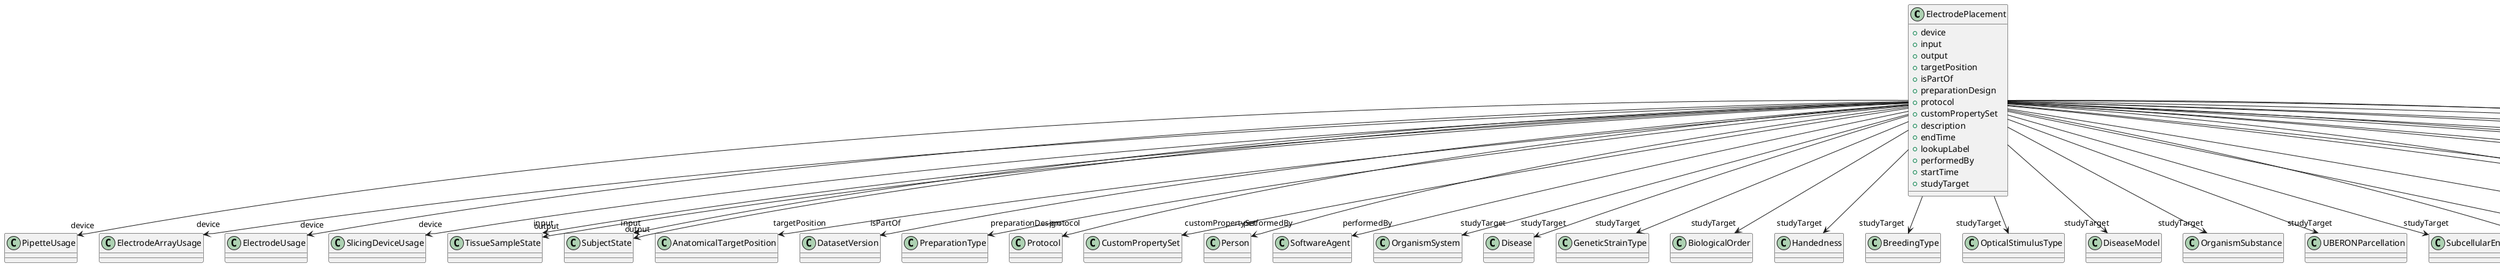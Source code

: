 @startuml
class ElectrodePlacement {
+device
+input
+output
+targetPosition
+isPartOf
+preparationDesign
+protocol
+customPropertySet
+description
+endTime
+lookupLabel
+performedBy
+startTime
+studyTarget

}
ElectrodePlacement -d-> "device" PipetteUsage
ElectrodePlacement -d-> "device" ElectrodeArrayUsage
ElectrodePlacement -d-> "device" ElectrodeUsage
ElectrodePlacement -d-> "device" SlicingDeviceUsage
ElectrodePlacement -d-> "input" TissueSampleState
ElectrodePlacement -d-> "input" SubjectState
ElectrodePlacement -d-> "output" TissueSampleState
ElectrodePlacement -d-> "output" SubjectState
ElectrodePlacement -d-> "targetPosition" AnatomicalTargetPosition
ElectrodePlacement -d-> "isPartOf" DatasetVersion
ElectrodePlacement -d-> "preparationDesign" PreparationType
ElectrodePlacement -d-> "protocol" Protocol
ElectrodePlacement -d-> "customPropertySet" CustomPropertySet
ElectrodePlacement -d-> "performedBy" Person
ElectrodePlacement -d-> "performedBy" SoftwareAgent
ElectrodePlacement -d-> "studyTarget" OrganismSystem
ElectrodePlacement -d-> "studyTarget" Disease
ElectrodePlacement -d-> "studyTarget" GeneticStrainType
ElectrodePlacement -d-> "studyTarget" BiologicalOrder
ElectrodePlacement -d-> "studyTarget" Handedness
ElectrodePlacement -d-> "studyTarget" BreedingType
ElectrodePlacement -d-> "studyTarget" OpticalStimulusType
ElectrodePlacement -d-> "studyTarget" DiseaseModel
ElectrodePlacement -d-> "studyTarget" OrganismSubstance
ElectrodePlacement -d-> "studyTarget" UBERONParcellation
ElectrodePlacement -d-> "studyTarget" SubcellularEntity
ElectrodePlacement -d-> "studyTarget" Species
ElectrodePlacement -d-> "studyTarget" OlfactoryStimulusType
ElectrodePlacement -d-> "studyTarget" ElectricalStimulusType
ElectrodePlacement -d-> "studyTarget" Organ
ElectrodePlacement -d-> "studyTarget" TermSuggestion
ElectrodePlacement -d-> "studyTarget" AuditoryStimulusType
ElectrodePlacement -d-> "studyTarget" MolecularEntity
ElectrodePlacement -d-> "studyTarget" VisualStimulusType
ElectrodePlacement -d-> "studyTarget" CellCultureType
ElectrodePlacement -d-> "studyTarget" GustatoryStimulusType
ElectrodePlacement -d-> "studyTarget" CellType
ElectrodePlacement -d-> "studyTarget" TactileStimulusType
ElectrodePlacement -d-> "studyTarget" BiologicalSex
ElectrodePlacement -d-> "studyTarget" CustomAnatomicalEntity
ElectrodePlacement -d-> "studyTarget" ParcellationEntity
ElectrodePlacement -d-> "studyTarget" ParcellationEntityVersion

@enduml